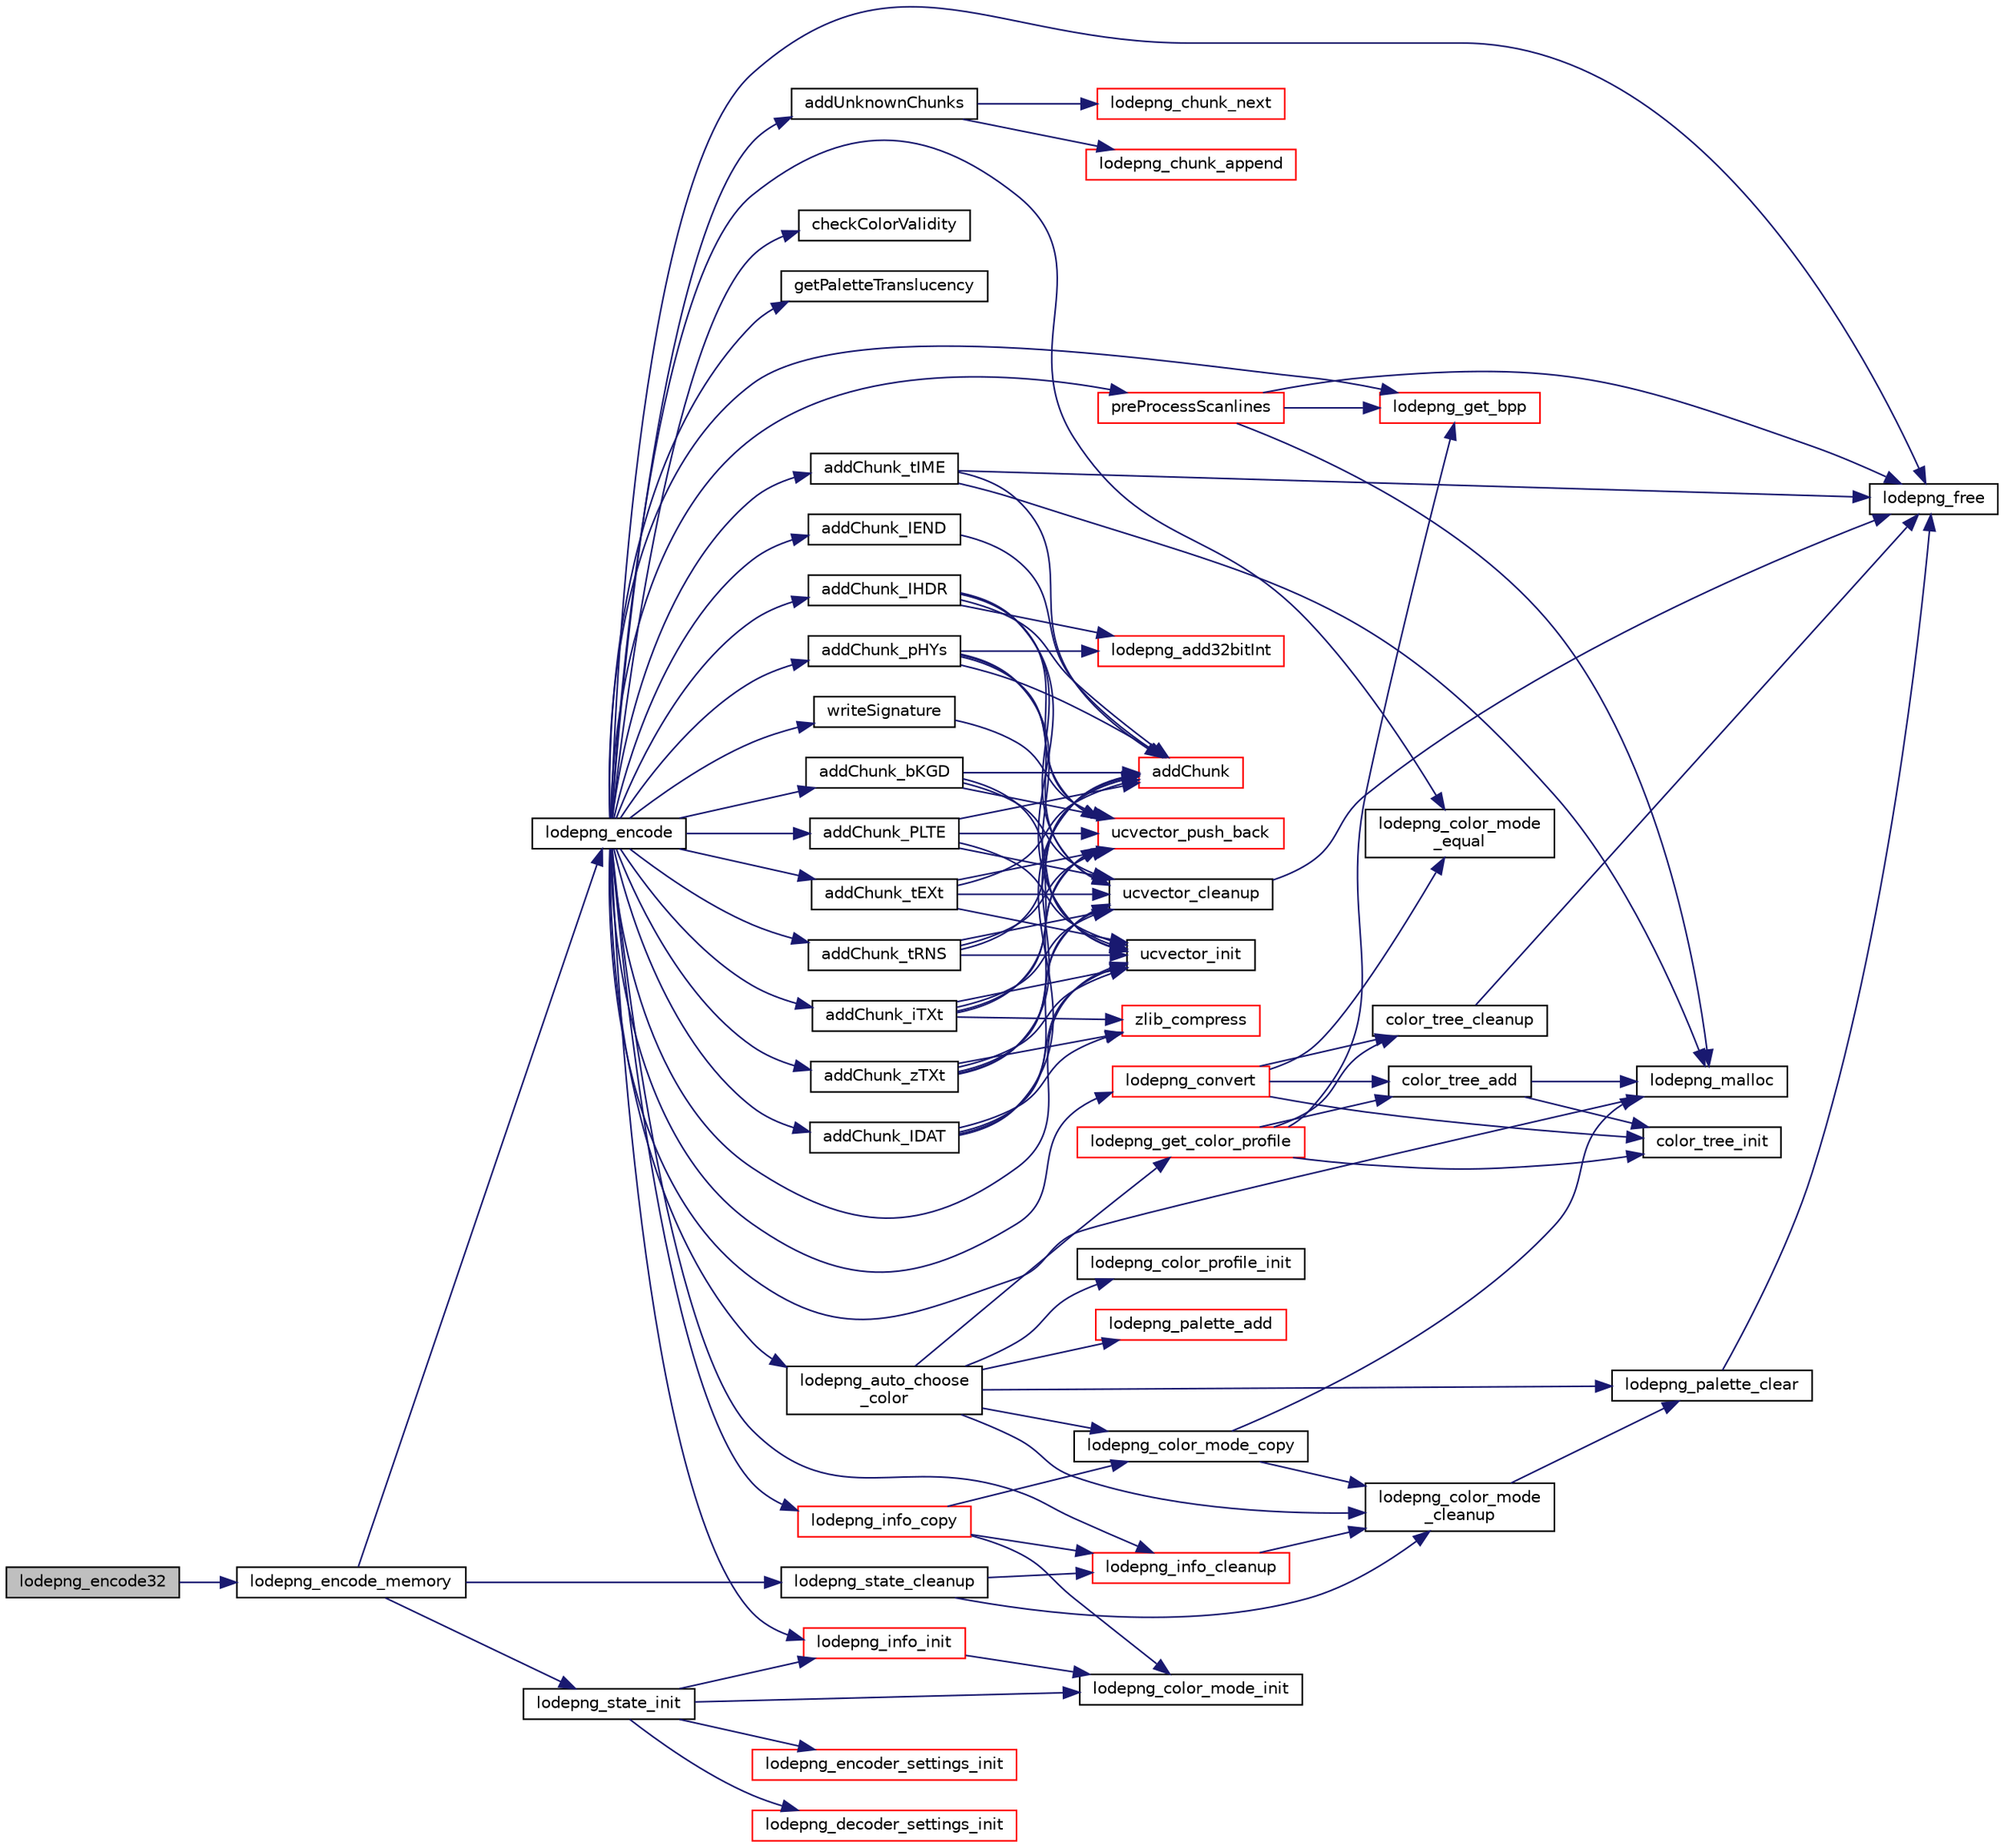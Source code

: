 digraph "lodepng_encode32"
{
 // LATEX_PDF_SIZE
  edge [fontname="Helvetica",fontsize="10",labelfontname="Helvetica",labelfontsize="10"];
  node [fontname="Helvetica",fontsize="10",shape=record];
  rankdir="LR";
  Node1 [label="lodepng_encode32",height=0.2,width=0.4,color="black", fillcolor="grey75", style="filled", fontcolor="black",tooltip=" "];
  Node1 -> Node2 [color="midnightblue",fontsize="10",style="solid",fontname="Helvetica"];
  Node2 [label="lodepng_encode_memory",height=0.2,width=0.4,color="black", fillcolor="white", style="filled",URL="$lodepng_8cpp.html#ada7bc92db6e9f8906a1fc85caa0b17aa",tooltip=" "];
  Node2 -> Node3 [color="midnightblue",fontsize="10",style="solid",fontname="Helvetica"];
  Node3 [label="lodepng_encode",height=0.2,width=0.4,color="black", fillcolor="white", style="filled",URL="$lodepng_8cpp.html#a90e82b0ccc75cfb27ccc9756c8d96f07",tooltip=" "];
  Node3 -> Node4 [color="midnightblue",fontsize="10",style="solid",fontname="Helvetica"];
  Node4 [label="addChunk_bKGD",height=0.2,width=0.4,color="black", fillcolor="white", style="filled",URL="$lodepng_8cpp.html#a11d25b09c2ee94045ccc8671866b45c7",tooltip=" "];
  Node4 -> Node5 [color="midnightblue",fontsize="10",style="solid",fontname="Helvetica"];
  Node5 [label="addChunk",height=0.2,width=0.4,color="red", fillcolor="white", style="filled",URL="$lodepng_8cpp.html#af19f183e437b63f5fca48f26807bfa4a",tooltip=" "];
  Node4 -> Node13 [color="midnightblue",fontsize="10",style="solid",fontname="Helvetica"];
  Node13 [label="ucvector_cleanup",height=0.2,width=0.4,color="black", fillcolor="white", style="filled",URL="$lodepng_8cpp.html#ad689bf84470238e26b01524631d778ec",tooltip=" "];
  Node13 -> Node14 [color="midnightblue",fontsize="10",style="solid",fontname="Helvetica"];
  Node14 [label="lodepng_free",height=0.2,width=0.4,color="black", fillcolor="white", style="filled",URL="$lodepng_8cpp.html#a5cabd4078527ba33b78791fac7e8b15c",tooltip=" "];
  Node4 -> Node15 [color="midnightblue",fontsize="10",style="solid",fontname="Helvetica"];
  Node15 [label="ucvector_init",height=0.2,width=0.4,color="black", fillcolor="white", style="filled",URL="$lodepng_8cpp.html#a1b58c07819eec4ff7e903138c08eb502",tooltip=" "];
  Node4 -> Node16 [color="midnightblue",fontsize="10",style="solid",fontname="Helvetica"];
  Node16 [label="ucvector_push_back",height=0.2,width=0.4,color="red", fillcolor="white", style="filled",URL="$lodepng_8cpp.html#a877b6a70493cb0b29f719ea48a26eadb",tooltip=" "];
  Node3 -> Node19 [color="midnightblue",fontsize="10",style="solid",fontname="Helvetica"];
  Node19 [label="addChunk_IDAT",height=0.2,width=0.4,color="black", fillcolor="white", style="filled",URL="$lodepng_8cpp.html#a666f5da34d12168555c2b8bf2c538806",tooltip=" "];
  Node19 -> Node5 [color="midnightblue",fontsize="10",style="solid",fontname="Helvetica"];
  Node19 -> Node13 [color="midnightblue",fontsize="10",style="solid",fontname="Helvetica"];
  Node19 -> Node15 [color="midnightblue",fontsize="10",style="solid",fontname="Helvetica"];
  Node19 -> Node20 [color="midnightblue",fontsize="10",style="solid",fontname="Helvetica"];
  Node20 [label="zlib_compress",height=0.2,width=0.4,color="red", fillcolor="white", style="filled",URL="$lodepng_8cpp.html#a16b8b673224a932324a48890800a85b0",tooltip=" "];
  Node3 -> Node65 [color="midnightblue",fontsize="10",style="solid",fontname="Helvetica"];
  Node65 [label="addChunk_IEND",height=0.2,width=0.4,color="black", fillcolor="white", style="filled",URL="$lodepng_8cpp.html#aca4038c773ca0f7cdc7b324c3c3df167",tooltip=" "];
  Node65 -> Node5 [color="midnightblue",fontsize="10",style="solid",fontname="Helvetica"];
  Node3 -> Node66 [color="midnightblue",fontsize="10",style="solid",fontname="Helvetica"];
  Node66 [label="addChunk_IHDR",height=0.2,width=0.4,color="black", fillcolor="white", style="filled",URL="$lodepng_8cpp.html#a11ce54b0d8d578697bbf7d7e2dd09f1b",tooltip=" "];
  Node66 -> Node5 [color="midnightblue",fontsize="10",style="solid",fontname="Helvetica"];
  Node66 -> Node64 [color="midnightblue",fontsize="10",style="solid",fontname="Helvetica"];
  Node64 [label="lodepng_add32bitInt",height=0.2,width=0.4,color="red", fillcolor="white", style="filled",URL="$lodepng_8cpp.html#a4fc3164cfaabc5861f53a7cfb756b680",tooltip=" "];
  Node66 -> Node13 [color="midnightblue",fontsize="10",style="solid",fontname="Helvetica"];
  Node66 -> Node15 [color="midnightblue",fontsize="10",style="solid",fontname="Helvetica"];
  Node66 -> Node16 [color="midnightblue",fontsize="10",style="solid",fontname="Helvetica"];
  Node3 -> Node67 [color="midnightblue",fontsize="10",style="solid",fontname="Helvetica"];
  Node67 [label="addChunk_iTXt",height=0.2,width=0.4,color="black", fillcolor="white", style="filled",URL="$lodepng_8cpp.html#a2d0e446a9081005e5dec2633f5ccae83",tooltip=" "];
  Node67 -> Node5 [color="midnightblue",fontsize="10",style="solid",fontname="Helvetica"];
  Node67 -> Node13 [color="midnightblue",fontsize="10",style="solid",fontname="Helvetica"];
  Node67 -> Node15 [color="midnightblue",fontsize="10",style="solid",fontname="Helvetica"];
  Node67 -> Node16 [color="midnightblue",fontsize="10",style="solid",fontname="Helvetica"];
  Node67 -> Node20 [color="midnightblue",fontsize="10",style="solid",fontname="Helvetica"];
  Node3 -> Node68 [color="midnightblue",fontsize="10",style="solid",fontname="Helvetica"];
  Node68 [label="addChunk_pHYs",height=0.2,width=0.4,color="black", fillcolor="white", style="filled",URL="$lodepng_8cpp.html#a500457c22b230e0944c49e7f63a06c63",tooltip=" "];
  Node68 -> Node5 [color="midnightblue",fontsize="10",style="solid",fontname="Helvetica"];
  Node68 -> Node64 [color="midnightblue",fontsize="10",style="solid",fontname="Helvetica"];
  Node68 -> Node13 [color="midnightblue",fontsize="10",style="solid",fontname="Helvetica"];
  Node68 -> Node15 [color="midnightblue",fontsize="10",style="solid",fontname="Helvetica"];
  Node68 -> Node16 [color="midnightblue",fontsize="10",style="solid",fontname="Helvetica"];
  Node3 -> Node69 [color="midnightblue",fontsize="10",style="solid",fontname="Helvetica"];
  Node69 [label="addChunk_PLTE",height=0.2,width=0.4,color="black", fillcolor="white", style="filled",URL="$lodepng_8cpp.html#a3480b1501e21550d2410844b9f245351",tooltip=" "];
  Node69 -> Node5 [color="midnightblue",fontsize="10",style="solid",fontname="Helvetica"];
  Node69 -> Node13 [color="midnightblue",fontsize="10",style="solid",fontname="Helvetica"];
  Node69 -> Node15 [color="midnightblue",fontsize="10",style="solid",fontname="Helvetica"];
  Node69 -> Node16 [color="midnightblue",fontsize="10",style="solid",fontname="Helvetica"];
  Node3 -> Node70 [color="midnightblue",fontsize="10",style="solid",fontname="Helvetica"];
  Node70 [label="addChunk_tEXt",height=0.2,width=0.4,color="black", fillcolor="white", style="filled",URL="$lodepng_8cpp.html#a4a091d10da524d1f15b46642e189ae00",tooltip=" "];
  Node70 -> Node5 [color="midnightblue",fontsize="10",style="solid",fontname="Helvetica"];
  Node70 -> Node13 [color="midnightblue",fontsize="10",style="solid",fontname="Helvetica"];
  Node70 -> Node15 [color="midnightblue",fontsize="10",style="solid",fontname="Helvetica"];
  Node70 -> Node16 [color="midnightblue",fontsize="10",style="solid",fontname="Helvetica"];
  Node3 -> Node71 [color="midnightblue",fontsize="10",style="solid",fontname="Helvetica"];
  Node71 [label="addChunk_tIME",height=0.2,width=0.4,color="black", fillcolor="white", style="filled",URL="$lodepng_8cpp.html#a51c0f425a57b548959ec56a3a6809332",tooltip=" "];
  Node71 -> Node5 [color="midnightblue",fontsize="10",style="solid",fontname="Helvetica"];
  Node71 -> Node14 [color="midnightblue",fontsize="10",style="solid",fontname="Helvetica"];
  Node71 -> Node47 [color="midnightblue",fontsize="10",style="solid",fontname="Helvetica"];
  Node47 [label="lodepng_malloc",height=0.2,width=0.4,color="black", fillcolor="white", style="filled",URL="$lodepng_8cpp.html#acde6d2f623c875a922fc7526d49af03c",tooltip=" "];
  Node3 -> Node72 [color="midnightblue",fontsize="10",style="solid",fontname="Helvetica"];
  Node72 [label="addChunk_tRNS",height=0.2,width=0.4,color="black", fillcolor="white", style="filled",URL="$lodepng_8cpp.html#a927ece80cafee4b6272f129e8f0d3bec",tooltip=" "];
  Node72 -> Node5 [color="midnightblue",fontsize="10",style="solid",fontname="Helvetica"];
  Node72 -> Node13 [color="midnightblue",fontsize="10",style="solid",fontname="Helvetica"];
  Node72 -> Node15 [color="midnightblue",fontsize="10",style="solid",fontname="Helvetica"];
  Node72 -> Node16 [color="midnightblue",fontsize="10",style="solid",fontname="Helvetica"];
  Node3 -> Node73 [color="midnightblue",fontsize="10",style="solid",fontname="Helvetica"];
  Node73 [label="addChunk_zTXt",height=0.2,width=0.4,color="black", fillcolor="white", style="filled",URL="$lodepng_8cpp.html#a9623f7145f6ff3c5aeedfd904fc6127d",tooltip=" "];
  Node73 -> Node5 [color="midnightblue",fontsize="10",style="solid",fontname="Helvetica"];
  Node73 -> Node13 [color="midnightblue",fontsize="10",style="solid",fontname="Helvetica"];
  Node73 -> Node15 [color="midnightblue",fontsize="10",style="solid",fontname="Helvetica"];
  Node73 -> Node16 [color="midnightblue",fontsize="10",style="solid",fontname="Helvetica"];
  Node73 -> Node20 [color="midnightblue",fontsize="10",style="solid",fontname="Helvetica"];
  Node3 -> Node74 [color="midnightblue",fontsize="10",style="solid",fontname="Helvetica"];
  Node74 [label="addUnknownChunks",height=0.2,width=0.4,color="black", fillcolor="white", style="filled",URL="$lodepng_8cpp.html#a83420cd98792658dfb854668a803b775",tooltip=" "];
  Node74 -> Node75 [color="midnightblue",fontsize="10",style="solid",fontname="Helvetica"];
  Node75 [label="lodepng_chunk_append",height=0.2,width=0.4,color="red", fillcolor="white", style="filled",URL="$lodepng_8cpp.html#a865c89cf0456b876e3bd5698bc910336",tooltip=" "];
  Node74 -> Node76 [color="midnightblue",fontsize="10",style="solid",fontname="Helvetica"];
  Node76 [label="lodepng_chunk_next",height=0.2,width=0.4,color="red", fillcolor="white", style="filled",URL="$lodepng_8cpp.html#adad919b6dd09fb56cf285b3b46efb2cb",tooltip=" "];
  Node3 -> Node77 [color="midnightblue",fontsize="10",style="solid",fontname="Helvetica"];
  Node77 [label="checkColorValidity",height=0.2,width=0.4,color="black", fillcolor="white", style="filled",URL="$lodepng_8cpp.html#a82fb69d46cd6a5fce5bc16e33187c463",tooltip=" "];
  Node3 -> Node78 [color="midnightblue",fontsize="10",style="solid",fontname="Helvetica"];
  Node78 [label="getPaletteTranslucency",height=0.2,width=0.4,color="black", fillcolor="white", style="filled",URL="$lodepng_8cpp.html#a09fadbf644bb104f0f497f21f00077d8",tooltip=" "];
  Node3 -> Node79 [color="midnightblue",fontsize="10",style="solid",fontname="Helvetica"];
  Node79 [label="lodepng_auto_choose\l_color",height=0.2,width=0.4,color="black", fillcolor="white", style="filled",URL="$lodepng_8cpp.html#a6b6c9c17717ab1a2159eab8048aa730a",tooltip=" "];
  Node79 -> Node80 [color="midnightblue",fontsize="10",style="solid",fontname="Helvetica"];
  Node80 [label="lodepng_color_mode\l_cleanup",height=0.2,width=0.4,color="black", fillcolor="white", style="filled",URL="$lodepng_8cpp.html#ab1c7709a984d5842ab314cf5d2dc2dcc",tooltip=" "];
  Node80 -> Node81 [color="midnightblue",fontsize="10",style="solid",fontname="Helvetica"];
  Node81 [label="lodepng_palette_clear",height=0.2,width=0.4,color="black", fillcolor="white", style="filled",URL="$lodepng_8cpp.html#a2aa729ce82079627789a0f8961c82f5e",tooltip=" "];
  Node81 -> Node14 [color="midnightblue",fontsize="10",style="solid",fontname="Helvetica"];
  Node79 -> Node82 [color="midnightblue",fontsize="10",style="solid",fontname="Helvetica"];
  Node82 [label="lodepng_color_mode_copy",height=0.2,width=0.4,color="black", fillcolor="white", style="filled",URL="$lodepng_8cpp.html#a7801819a161b96f65259680126e270f1",tooltip=" "];
  Node82 -> Node80 [color="midnightblue",fontsize="10",style="solid",fontname="Helvetica"];
  Node82 -> Node47 [color="midnightblue",fontsize="10",style="solid",fontname="Helvetica"];
  Node79 -> Node83 [color="midnightblue",fontsize="10",style="solid",fontname="Helvetica"];
  Node83 [label="lodepng_color_profile_init",height=0.2,width=0.4,color="black", fillcolor="white", style="filled",URL="$lodepng_8cpp.html#a9109a42099dc6492056d0c534e5c031f",tooltip=" "];
  Node79 -> Node84 [color="midnightblue",fontsize="10",style="solid",fontname="Helvetica"];
  Node84 [label="lodepng_get_color_profile",height=0.2,width=0.4,color="red", fillcolor="white", style="filled",URL="$lodepng_8cpp.html#a61b594f117c24c1a71eb6bc7a99d9d93",tooltip=" "];
  Node84 -> Node85 [color="midnightblue",fontsize="10",style="solid",fontname="Helvetica"];
  Node85 [label="color_tree_add",height=0.2,width=0.4,color="black", fillcolor="white", style="filled",URL="$lodepng_8cpp.html#aa46975c6bbcf93a68f6b62253f3caf1e",tooltip=" "];
  Node85 -> Node86 [color="midnightblue",fontsize="10",style="solid",fontname="Helvetica"];
  Node86 [label="color_tree_init",height=0.2,width=0.4,color="black", fillcolor="white", style="filled",URL="$lodepng_8cpp.html#aa74699e8ee61d176da398bb2e3b90bb2",tooltip=" "];
  Node85 -> Node47 [color="midnightblue",fontsize="10",style="solid",fontname="Helvetica"];
  Node84 -> Node87 [color="midnightblue",fontsize="10",style="solid",fontname="Helvetica"];
  Node87 [label="color_tree_cleanup",height=0.2,width=0.4,color="black", fillcolor="white", style="filled",URL="$lodepng_8cpp.html#a561706f2a518dd06d27bf0447ea3539d",tooltip=" "];
  Node87 -> Node14 [color="midnightblue",fontsize="10",style="solid",fontname="Helvetica"];
  Node84 -> Node86 [color="midnightblue",fontsize="10",style="solid",fontname="Helvetica"];
  Node84 -> Node98 [color="midnightblue",fontsize="10",style="solid",fontname="Helvetica"];
  Node98 [label="lodepng_get_bpp",height=0.2,width=0.4,color="red", fillcolor="white", style="filled",URL="$lodepng_8cpp.html#a83344b5c8c5839ca42858dd3578220ef",tooltip=" "];
  Node79 -> Node102 [color="midnightblue",fontsize="10",style="solid",fontname="Helvetica"];
  Node102 [label="lodepng_palette_add",height=0.2,width=0.4,color="red", fillcolor="white", style="filled",URL="$lodepng_8cpp.html#a05bf6fac7afc9025bbcb9f5f9f1b0027",tooltip=" "];
  Node79 -> Node81 [color="midnightblue",fontsize="10",style="solid",fontname="Helvetica"];
  Node3 -> Node103 [color="midnightblue",fontsize="10",style="solid",fontname="Helvetica"];
  Node103 [label="lodepng_color_mode\l_equal",height=0.2,width=0.4,color="black", fillcolor="white", style="filled",URL="$lodepng_8cpp.html#aa2781df4d5704a3daa132056d411dbd5",tooltip=" "];
  Node3 -> Node104 [color="midnightblue",fontsize="10",style="solid",fontname="Helvetica"];
  Node104 [label="lodepng_convert",height=0.2,width=0.4,color="red", fillcolor="white", style="filled",URL="$lodepng_8cpp.html#abd20ba96aa7a2e3d782204c604baab09",tooltip=" "];
  Node104 -> Node85 [color="midnightblue",fontsize="10",style="solid",fontname="Helvetica"];
  Node104 -> Node87 [color="midnightblue",fontsize="10",style="solid",fontname="Helvetica"];
  Node104 -> Node86 [color="midnightblue",fontsize="10",style="solid",fontname="Helvetica"];
  Node104 -> Node103 [color="midnightblue",fontsize="10",style="solid",fontname="Helvetica"];
  Node3 -> Node14 [color="midnightblue",fontsize="10",style="solid",fontname="Helvetica"];
  Node3 -> Node98 [color="midnightblue",fontsize="10",style="solid",fontname="Helvetica"];
  Node3 -> Node110 [color="midnightblue",fontsize="10",style="solid",fontname="Helvetica"];
  Node110 [label="lodepng_info_cleanup",height=0.2,width=0.4,color="red", fillcolor="white", style="filled",URL="$lodepng_8cpp.html#ad4b9dc33569e24062e077f5a69ead178",tooltip=" "];
  Node110 -> Node80 [color="midnightblue",fontsize="10",style="solid",fontname="Helvetica"];
  Node3 -> Node115 [color="midnightblue",fontsize="10",style="solid",fontname="Helvetica"];
  Node115 [label="lodepng_info_copy",height=0.2,width=0.4,color="red", fillcolor="white", style="filled",URL="$lodepng_8cpp.html#a14a4dc4c26e03acb5ab36880aacbd85a",tooltip=" "];
  Node115 -> Node82 [color="midnightblue",fontsize="10",style="solid",fontname="Helvetica"];
  Node115 -> Node116 [color="midnightblue",fontsize="10",style="solid",fontname="Helvetica"];
  Node116 [label="lodepng_color_mode_init",height=0.2,width=0.4,color="black", fillcolor="white", style="filled",URL="$lodepng_8cpp.html#a66345d4cdab130c6cbd3166d7a0a5257",tooltip=" "];
  Node115 -> Node110 [color="midnightblue",fontsize="10",style="solid",fontname="Helvetica"];
  Node3 -> Node126 [color="midnightblue",fontsize="10",style="solid",fontname="Helvetica"];
  Node126 [label="lodepng_info_init",height=0.2,width=0.4,color="red", fillcolor="white", style="filled",URL="$lodepng_8cpp.html#ae50c1ddde2fa8004b46da433f3e20974",tooltip=" "];
  Node126 -> Node116 [color="midnightblue",fontsize="10",style="solid",fontname="Helvetica"];
  Node3 -> Node47 [color="midnightblue",fontsize="10",style="solid",fontname="Helvetica"];
  Node3 -> Node129 [color="midnightblue",fontsize="10",style="solid",fontname="Helvetica"];
  Node129 [label="preProcessScanlines",height=0.2,width=0.4,color="red", fillcolor="white", style="filled",URL="$lodepng_8cpp.html#a1a19edd9e11f7964566f21982ce6e224",tooltip=" "];
  Node129 -> Node14 [color="midnightblue",fontsize="10",style="solid",fontname="Helvetica"];
  Node129 -> Node98 [color="midnightblue",fontsize="10",style="solid",fontname="Helvetica"];
  Node129 -> Node47 [color="midnightblue",fontsize="10",style="solid",fontname="Helvetica"];
  Node3 -> Node15 [color="midnightblue",fontsize="10",style="solid",fontname="Helvetica"];
  Node3 -> Node138 [color="midnightblue",fontsize="10",style="solid",fontname="Helvetica"];
  Node138 [label="writeSignature",height=0.2,width=0.4,color="black", fillcolor="white", style="filled",URL="$lodepng_8cpp.html#a3ef7410c8765fdbed5e61e206c1b68a9",tooltip=" "];
  Node138 -> Node16 [color="midnightblue",fontsize="10",style="solid",fontname="Helvetica"];
  Node2 -> Node139 [color="midnightblue",fontsize="10",style="solid",fontname="Helvetica"];
  Node139 [label="lodepng_state_cleanup",height=0.2,width=0.4,color="black", fillcolor="white", style="filled",URL="$lodepng_8cpp.html#a74109bf9860e2eb4bfa872ab8cf0f000",tooltip=" "];
  Node139 -> Node80 [color="midnightblue",fontsize="10",style="solid",fontname="Helvetica"];
  Node139 -> Node110 [color="midnightblue",fontsize="10",style="solid",fontname="Helvetica"];
  Node2 -> Node140 [color="midnightblue",fontsize="10",style="solid",fontname="Helvetica"];
  Node140 [label="lodepng_state_init",height=0.2,width=0.4,color="black", fillcolor="white", style="filled",URL="$lodepng_8cpp.html#ae3ee1eb944467fbbc1cf939328dd6a57",tooltip=" "];
  Node140 -> Node116 [color="midnightblue",fontsize="10",style="solid",fontname="Helvetica"];
  Node140 -> Node141 [color="midnightblue",fontsize="10",style="solid",fontname="Helvetica"];
  Node141 [label="lodepng_decoder_settings_init",height=0.2,width=0.4,color="red", fillcolor="white", style="filled",URL="$lodepng_8cpp.html#a9220280c647e2a90a9b05d20038f1c6d",tooltip=" "];
  Node140 -> Node143 [color="midnightblue",fontsize="10",style="solid",fontname="Helvetica"];
  Node143 [label="lodepng_encoder_settings_init",height=0.2,width=0.4,color="red", fillcolor="white", style="filled",URL="$lodepng_8cpp.html#a874763ad14a0c84d41d0819212407a5a",tooltip=" "];
  Node140 -> Node126 [color="midnightblue",fontsize="10",style="solid",fontname="Helvetica"];
}
